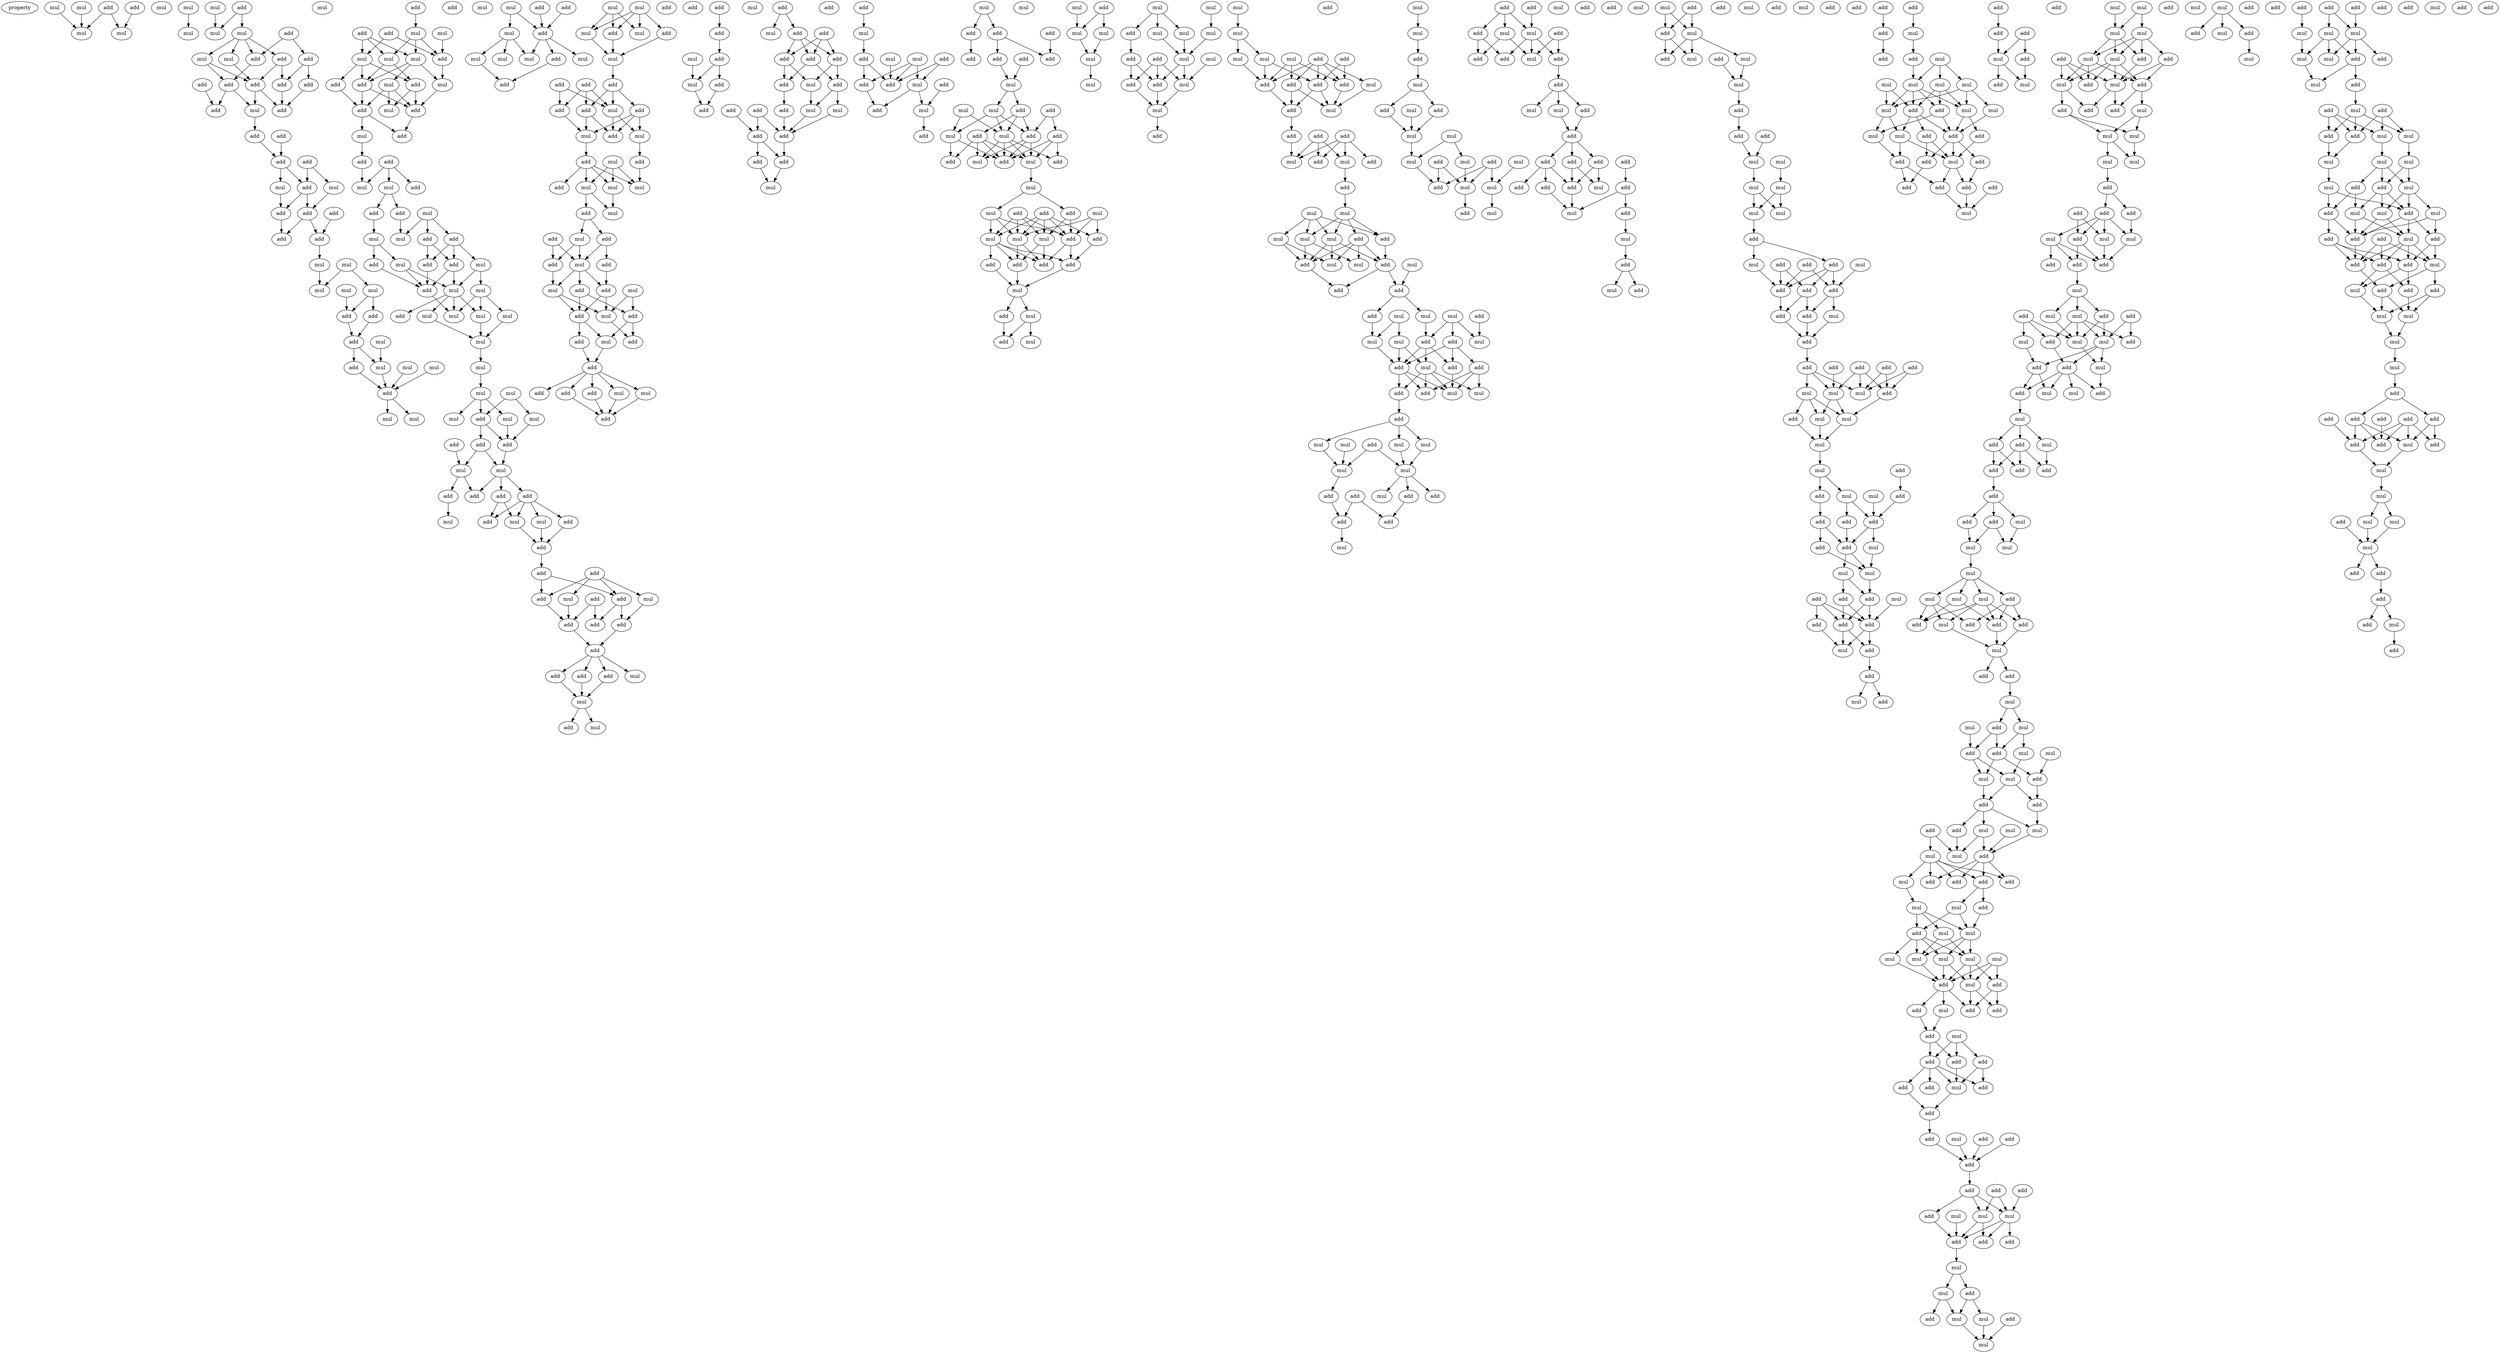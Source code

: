 digraph {
    node [fontcolor=black]
    property [mul=2,lf=1.8]
    0 [ label = mul ];
    1 [ label = add ];
    2 [ label = add ];
    3 [ label = mul ];
    4 [ label = mul ];
    5 [ label = mul ];
    6 [ label = mul ];
    7 [ label = mul ];
    8 [ label = mul ];
    9 [ label = add ];
    10 [ label = mul ];
    11 [ label = add ];
    12 [ label = mul ];
    13 [ label = mul ];
    14 [ label = add ];
    15 [ label = add ];
    16 [ label = add ];
    17 [ label = mul ];
    18 [ label = mul ];
    19 [ label = add ];
    20 [ label = add ];
    21 [ label = add ];
    22 [ label = add ];
    23 [ label = add ];
    24 [ label = add ];
    25 [ label = add ];
    26 [ label = mul ];
    27 [ label = add ];
    28 [ label = add ];
    29 [ label = add ];
    30 [ label = add ];
    31 [ label = add ];
    32 [ label = mul ];
    33 [ label = mul ];
    34 [ label = add ];
    35 [ label = add ];
    36 [ label = add ];
    37 [ label = add ];
    38 [ label = add ];
    39 [ label = mul ];
    40 [ label = mul ];
    41 [ label = mul ];
    42 [ label = mul ];
    43 [ label = mul ];
    44 [ label = add ];
    45 [ label = add ];
    46 [ label = add ];
    47 [ label = mul ];
    48 [ label = add ];
    49 [ label = mul ];
    50 [ label = mul ];
    51 [ label = mul ];
    52 [ label = mul ];
    53 [ label = add ];
    54 [ label = mul ];
    55 [ label = mul ];
    56 [ label = add ];
    57 [ label = add ];
    58 [ label = mul ];
    59 [ label = add ];
    60 [ label = mul ];
    61 [ label = mul ];
    62 [ label = add ];
    63 [ label = mul ];
    64 [ label = mul ];
    65 [ label = add ];
    66 [ label = mul ];
    67 [ label = mul ];
    68 [ label = add ];
    69 [ label = add ];
    70 [ label = add ];
    71 [ label = mul ];
    72 [ label = add ];
    73 [ label = add ];
    74 [ label = mul ];
    75 [ label = add ];
    76 [ label = add ];
    77 [ label = mul ];
    78 [ label = mul ];
    79 [ label = add ];
    80 [ label = mul ];
    81 [ label = add ];
    82 [ label = add ];
    83 [ label = mul ];
    84 [ label = add ];
    85 [ label = mul ];
    86 [ label = add ];
    87 [ label = mul ];
    88 [ label = add ];
    89 [ label = add ];
    90 [ label = mul ];
    91 [ label = add ];
    92 [ label = add ];
    93 [ label = mul ];
    94 [ label = mul ];
    95 [ label = mul ];
    96 [ label = mul ];
    97 [ label = mul ];
    98 [ label = add ];
    99 [ label = mul ];
    100 [ label = mul ];
    101 [ label = mul ];
    102 [ label = mul ];
    103 [ label = mul ];
    104 [ label = mul ];
    105 [ label = add ];
    106 [ label = mul ];
    107 [ label = mul ];
    108 [ label = add ];
    109 [ label = add ];
    110 [ label = add ];
    111 [ label = mul ];
    112 [ label = mul ];
    113 [ label = add ];
    114 [ label = add ];
    115 [ label = add ];
    116 [ label = add ];
    117 [ label = add ];
    118 [ label = add ];
    119 [ label = mul ];
    120 [ label = mul ];
    121 [ label = mul ];
    122 [ label = add ];
    123 [ label = add ];
    124 [ label = add ];
    125 [ label = add ];
    126 [ label = add ];
    127 [ label = add ];
    128 [ label = add ];
    129 [ label = mul ];
    130 [ label = mul ];
    131 [ label = add ];
    132 [ label = add ];
    133 [ label = add ];
    134 [ label = add ];
    135 [ label = add ];
    136 [ label = mul ];
    137 [ label = mul ];
    138 [ label = add ];
    139 [ label = add ];
    140 [ label = mul ];
    141 [ label = add ];
    142 [ label = mul ];
    143 [ label = mul ];
    144 [ label = add ];
    145 [ label = add ];
    146 [ label = mul ];
    147 [ label = add ];
    148 [ label = add ];
    149 [ label = mul ];
    150 [ label = mul ];
    151 [ label = mul ];
    152 [ label = mul ];
    153 [ label = add ];
    154 [ label = mul ];
    155 [ label = mul ];
    156 [ label = add ];
    157 [ label = add ];
    158 [ label = mul ];
    159 [ label = mul ];
    160 [ label = add ];
    161 [ label = mul ];
    162 [ label = add ];
    163 [ label = add ];
    164 [ label = add ];
    165 [ label = add ];
    166 [ label = add ];
    167 [ label = add ];
    168 [ label = add ];
    169 [ label = mul ];
    170 [ label = add ];
    171 [ label = mul ];
    172 [ label = mul ];
    173 [ label = mul ];
    174 [ label = add ];
    175 [ label = add ];
    176 [ label = mul ];
    177 [ label = mul ];
    178 [ label = add ];
    179 [ label = mul ];
    180 [ label = add ];
    181 [ label = mul ];
    182 [ label = add ];
    183 [ label = add ];
    184 [ label = mul ];
    185 [ label = add ];
    186 [ label = mul ];
    187 [ label = add ];
    188 [ label = mul ];
    189 [ label = add ];
    190 [ label = mul ];
    191 [ label = add ];
    192 [ label = add ];
    193 [ label = add ];
    194 [ label = mul ];
    195 [ label = add ];
    196 [ label = mul ];
    197 [ label = add ];
    198 [ label = add ];
    199 [ label = add ];
    200 [ label = add ];
    201 [ label = mul ];
    202 [ label = mul ];
    203 [ label = add ];
    204 [ label = add ];
    205 [ label = add ];
    206 [ label = add ];
    207 [ label = mul ];
    208 [ label = mul ];
    209 [ label = add ];
    210 [ label = mul ];
    211 [ label = add ];
    212 [ label = add ];
    213 [ label = add ];
    214 [ label = mul ];
    215 [ label = add ];
    216 [ label = add ];
    217 [ label = add ];
    218 [ label = add ];
    219 [ label = add ];
    220 [ label = add ];
    221 [ label = add ];
    222 [ label = mul ];
    223 [ label = mul ];
    224 [ label = add ];
    225 [ label = mul ];
    226 [ label = add ];
    227 [ label = add ];
    228 [ label = add ];
    229 [ label = add ];
    230 [ label = add ];
    231 [ label = add ];
    232 [ label = add ];
    233 [ label = mul ];
    234 [ label = add ];
    235 [ label = mul ];
    236 [ label = mul ];
    237 [ label = add ];
    238 [ label = add ];
    239 [ label = mul ];
    240 [ label = add ];
    241 [ label = add ];
    242 [ label = add ];
    243 [ label = mul ];
    244 [ label = add ];
    245 [ label = mul ];
    246 [ label = add ];
    247 [ label = mul ];
    248 [ label = mul ];
    249 [ label = add ];
    250 [ label = add ];
    251 [ label = add ];
    252 [ label = add ];
    253 [ label = add ];
    254 [ label = add ];
    255 [ label = add ];
    256 [ label = mul ];
    257 [ label = add ];
    258 [ label = mul ];
    259 [ label = add ];
    260 [ label = mul ];
    261 [ label = mul ];
    262 [ label = add ];
    263 [ label = mul ];
    264 [ label = add ];
    265 [ label = add ];
    266 [ label = mul ];
    267 [ label = add ];
    268 [ label = mul ];
    269 [ label = add ];
    270 [ label = add ];
    271 [ label = mul ];
    272 [ label = mul ];
    273 [ label = add ];
    274 [ label = add ];
    275 [ label = mul ];
    276 [ label = add ];
    277 [ label = add ];
    278 [ label = mul ];
    279 [ label = add ];
    280 [ label = mul ];
    281 [ label = mul ];
    282 [ label = add ];
    283 [ label = add ];
    284 [ label = add ];
    285 [ label = add ];
    286 [ label = mul ];
    287 [ label = mul ];
    288 [ label = add ];
    289 [ label = add ];
    290 [ label = mul ];
    291 [ label = mul ];
    292 [ label = add ];
    293 [ label = mul ];
    294 [ label = mul ];
    295 [ label = mul ];
    296 [ label = mul ];
    297 [ label = mul ];
    298 [ label = mul ];
    299 [ label = mul ];
    300 [ label = mul ];
    301 [ label = add ];
    302 [ label = mul ];
    303 [ label = mul ];
    304 [ label = add ];
    305 [ label = mul ];
    306 [ label = add ];
    307 [ label = add ];
    308 [ label = mul ];
    309 [ label = add ];
    310 [ label = mul ];
    311 [ label = add ];
    312 [ label = mul ];
    313 [ label = mul ];
    314 [ label = mul ];
    315 [ label = add ];
    316 [ label = mul ];
    317 [ label = add ];
    318 [ label = mul ];
    319 [ label = add ];
    320 [ label = add ];
    321 [ label = mul ];
    322 [ label = add ];
    323 [ label = add ];
    324 [ label = add ];
    325 [ label = mul ];
    326 [ label = add ];
    327 [ label = add ];
    328 [ label = add ];
    329 [ label = add ];
    330 [ label = mul ];
    331 [ label = add ];
    332 [ label = add ];
    333 [ label = mul ];
    334 [ label = add ];
    335 [ label = mul ];
    336 [ label = mul ];
    337 [ label = mul ];
    338 [ label = mul ];
    339 [ label = add ];
    340 [ label = mul ];
    341 [ label = add ];
    342 [ label = mul ];
    343 [ label = add ];
    344 [ label = add ];
    345 [ label = mul ];
    346 [ label = mul ];
    347 [ label = add ];
    348 [ label = add ];
    349 [ label = mul ];
    350 [ label = mul ];
    351 [ label = add ];
    352 [ label = add ];
    353 [ label = mul ];
    354 [ label = add ];
    355 [ label = mul ];
    356 [ label = mul ];
    357 [ label = mul ];
    358 [ label = add ];
    359 [ label = add ];
    360 [ label = add ];
    361 [ label = add ];
    362 [ label = mul ];
    363 [ label = add ];
    364 [ label = add ];
    365 [ label = mul ];
    366 [ label = mul ];
    367 [ label = add ];
    368 [ label = mul ];
    369 [ label = mul ];
    370 [ label = mul ];
    371 [ label = mul ];
    372 [ label = add ];
    373 [ label = mul ];
    374 [ label = mul ];
    375 [ label = add ];
    376 [ label = mul ];
    377 [ label = add ];
    378 [ label = add ];
    379 [ label = add ];
    380 [ label = add ];
    381 [ label = add ];
    382 [ label = mul ];
    383 [ label = mul ];
    384 [ label = mul ];
    385 [ label = add ];
    386 [ label = mul ];
    387 [ label = add ];
    388 [ label = mul ];
    389 [ label = add ];
    390 [ label = mul ];
    391 [ label = mul ];
    392 [ label = add ];
    393 [ label = mul ];
    394 [ label = mul ];
    395 [ label = add ];
    396 [ label = mul ];
    397 [ label = mul ];
    398 [ label = add ];
    399 [ label = mul ];
    400 [ label = mul ];
    401 [ label = add ];
    402 [ label = add ];
    403 [ label = add ];
    404 [ label = add ];
    405 [ label = mul ];
    406 [ label = mul ];
    407 [ label = add ];
    408 [ label = add ];
    409 [ label = add ];
    410 [ label = mul ];
    411 [ label = add ];
    412 [ label = add ];
    413 [ label = mul ];
    414 [ label = mul ];
    415 [ label = add ];
    416 [ label = mul ];
    417 [ label = add ];
    418 [ label = add ];
    419 [ label = add ];
    420 [ label = add ];
    421 [ label = add ];
    422 [ label = add ];
    423 [ label = add ];
    424 [ label = add ];
    425 [ label = mul ];
    426 [ label = add ];
    427 [ label = add ];
    428 [ label = add ];
    429 [ label = mul ];
    430 [ label = add ];
    431 [ label = mul ];
    432 [ label = mul ];
    433 [ label = add ];
    434 [ label = mul ];
    435 [ label = add ];
    436 [ label = mul ];
    437 [ label = add ];
    438 [ label = add ];
    439 [ label = mul ];
    440 [ label = mul ];
    441 [ label = mul ];
    442 [ label = add ];
    443 [ label = add ];
    444 [ label = add ];
    445 [ label = mul ];
    446 [ label = add ];
    447 [ label = mul ];
    448 [ label = add ];
    449 [ label = add ];
    450 [ label = mul ];
    451 [ label = mul ];
    452 [ label = mul ];
    453 [ label = mul ];
    454 [ label = mul ];
    455 [ label = add ];
    456 [ label = mul ];
    457 [ label = add ];
    458 [ label = mul ];
    459 [ label = add ];
    460 [ label = add ];
    461 [ label = mul ];
    462 [ label = add ];
    463 [ label = add ];
    464 [ label = add ];
    465 [ label = add ];
    466 [ label = add ];
    467 [ label = mul ];
    468 [ label = mul ];
    469 [ label = add ];
    470 [ label = add ];
    471 [ label = add ];
    472 [ label = add ];
    473 [ label = add ];
    474 [ label = add ];
    475 [ label = add ];
    476 [ label = mul ];
    477 [ label = add ];
    478 [ label = mul ];
    479 [ label = mul ];
    480 [ label = add ];
    481 [ label = mul ];
    482 [ label = mul ];
    483 [ label = mul ];
    484 [ label = mul ];
    485 [ label = add ];
    486 [ label = mul ];
    487 [ label = add ];
    488 [ label = mul ];
    489 [ label = add ];
    490 [ label = add ];
    491 [ label = add ];
    492 [ label = add ];
    493 [ label = add ];
    494 [ label = add ];
    495 [ label = mul ];
    496 [ label = add ];
    497 [ label = mul ];
    498 [ label = mul ];
    499 [ label = add ];
    500 [ label = add ];
    501 [ label = mul ];
    502 [ label = add ];
    503 [ label = add ];
    504 [ label = add ];
    505 [ label = add ];
    506 [ label = mul ];
    507 [ label = add ];
    508 [ label = add ];
    509 [ label = mul ];
    510 [ label = add ];
    511 [ label = add ];
    512 [ label = add ];
    513 [ label = add ];
    514 [ label = add ];
    515 [ label = add ];
    516 [ label = mul ];
    517 [ label = add ];
    518 [ label = mul ];
    519 [ label = mul ];
    520 [ label = mul ];
    521 [ label = mul ];
    522 [ label = mul ];
    523 [ label = mul ];
    524 [ label = mul ];
    525 [ label = add ];
    526 [ label = add ];
    527 [ label = mul ];
    528 [ label = add ];
    529 [ label = add ];
    530 [ label = mul ];
    531 [ label = mul ];
    532 [ label = add ];
    533 [ label = add ];
    534 [ label = mul ];
    535 [ label = add ];
    536 [ label = add ];
    537 [ label = add ];
    538 [ label = add ];
    539 [ label = add ];
    540 [ label = add ];
    541 [ label = mul ];
    542 [ label = add ];
    543 [ label = add ];
    544 [ label = add ];
    545 [ label = add ];
    546 [ label = add ];
    547 [ label = mul ];
    548 [ label = add ];
    549 [ label = mul ];
    550 [ label = mul ];
    551 [ label = mul ];
    552 [ label = mul ];
    553 [ label = mul ];
    554 [ label = mul ];
    555 [ label = add ];
    556 [ label = add ];
    557 [ label = mul ];
    558 [ label = add ];
    559 [ label = mul ];
    560 [ label = mul ];
    561 [ label = add ];
    562 [ label = add ];
    563 [ label = mul ];
    564 [ label = add ];
    565 [ label = add ];
    566 [ label = add ];
    567 [ label = mul ];
    568 [ label = mul ];
    569 [ label = mul ];
    570 [ label = mul ];
    571 [ label = add ];
    572 [ label = add ];
    573 [ label = add ];
    574 [ label = add ];
    575 [ label = add ];
    576 [ label = mul ];
    577 [ label = mul ];
    578 [ label = mul ];
    579 [ label = add ];
    580 [ label = add ];
    581 [ label = add ];
    582 [ label = mul ];
    583 [ label = add ];
    584 [ label = add ];
    585 [ label = mul ];
    586 [ label = mul ];
    587 [ label = add ];
    588 [ label = add ];
    589 [ label = add ];
    590 [ label = mul ];
    591 [ label = mul ];
    592 [ label = mul ];
    593 [ label = mul ];
    594 [ label = add ];
    595 [ label = add ];
    596 [ label = mul ];
    597 [ label = mul ];
    598 [ label = add ];
    599 [ label = add ];
    600 [ label = mul ];
    601 [ label = add ];
    602 [ label = add ];
    603 [ label = mul ];
    604 [ label = add ];
    605 [ label = add ];
    606 [ label = add ];
    607 [ label = add ];
    608 [ label = add ];
    609 [ label = add ];
    610 [ label = mul ];
    611 [ label = mul ];
    612 [ label = mul ];
    613 [ label = mul ];
    614 [ label = mul ];
    615 [ label = add ];
    616 [ label = mul ];
    617 [ label = mul ];
    618 [ label = add ];
    619 [ label = add ];
    620 [ label = mul ];
    621 [ label = add ];
    622 [ label = add ];
    623 [ label = mul ];
    624 [ label = add ];
    625 [ label = add ];
    626 [ label = mul ];
    627 [ label = add ];
    628 [ label = mul ];
    629 [ label = mul ];
    630 [ label = add ];
    631 [ label = mul ];
    632 [ label = mul ];
    633 [ label = add ];
    634 [ label = mul ];
    635 [ label = add ];
    636 [ label = mul ];
    637 [ label = add ];
    638 [ label = add ];
    639 [ label = mul ];
    640 [ label = add ];
    641 [ label = add ];
    642 [ label = mul ];
    643 [ label = mul ];
    644 [ label = mul ];
    645 [ label = mul ];
    646 [ label = add ];
    647 [ label = add ];
    648 [ label = add ];
    649 [ label = mul ];
    650 [ label = add ];
    651 [ label = add ];
    652 [ label = mul ];
    653 [ label = mul ];
    654 [ label = add ];
    655 [ label = mul ];
    656 [ label = add ];
    657 [ label = mul ];
    658 [ label = mul ];
    659 [ label = mul ];
    660 [ label = mul ];
    661 [ label = mul ];
    662 [ label = mul ];
    663 [ label = add ];
    664 [ label = mul ];
    665 [ label = add ];
    666 [ label = add ];
    667 [ label = add ];
    668 [ label = add ];
    669 [ label = mul ];
    670 [ label = add ];
    671 [ label = mul ];
    672 [ label = add ];
    673 [ label = add ];
    674 [ label = add ];
    675 [ label = add ];
    676 [ label = mul ];
    677 [ label = add ];
    678 [ label = add ];
    679 [ label = add ];
    680 [ label = add ];
    681 [ label = mul ];
    682 [ label = add ];
    683 [ label = add ];
    684 [ label = add ];
    685 [ label = add ];
    686 [ label = add ];
    687 [ label = add ];
    688 [ label = mul ];
    689 [ label = add ];
    690 [ label = mul ];
    691 [ label = mul ];
    692 [ label = add ];
    693 [ label = add ];
    694 [ label = add ];
    695 [ label = add ];
    696 [ label = mul ];
    697 [ label = mul ];
    698 [ label = add ];
    699 [ label = add ];
    700 [ label = add ];
    701 [ label = mul ];
    702 [ label = mul ];
    703 [ label = mul ];
    704 [ label = mul ];
    705 [ label = mul ];
    706 [ label = add ];
    707 [ label = add ];
    708 [ label = add ];
    709 [ label = mul ];
    710 [ label = add ];
    711 [ label = mul ];
    712 [ label = add ];
    713 [ label = add ];
    714 [ label = add ];
    715 [ label = add ];
    716 [ label = mul ];
    717 [ label = mul ];
    718 [ label = mul ];
    719 [ label = add ];
    720 [ label = mul ];
    721 [ label = add ];
    722 [ label = mul ];
    723 [ label = add ];
    724 [ label = mul ];
    725 [ label = add ];
    726 [ label = mul ];
    727 [ label = add ];
    728 [ label = mul ];
    729 [ label = add ];
    730 [ label = add ];
    731 [ label = mul ];
    732 [ label = mul ];
    733 [ label = mul ];
    734 [ label = mul ];
    735 [ label = add ];
    736 [ label = mul ];
    737 [ label = add ];
    738 [ label = mul ];
    739 [ label = add ];
    740 [ label = mul ];
    741 [ label = mul ];
    742 [ label = mul ];
    743 [ label = add ];
    744 [ label = add ];
    745 [ label = add ];
    746 [ label = add ];
    747 [ label = add ];
    748 [ label = mul ];
    749 [ label = mul ];
    750 [ label = add ];
    751 [ label = add ];
    752 [ label = add ];
    753 [ label = add ];
    754 [ label = add ];
    755 [ label = add ];
    756 [ label = mul ];
    757 [ label = mul ];
    758 [ label = add ];
    759 [ label = mul ];
    760 [ label = mul ];
    761 [ label = mul ];
    762 [ label = add ];
    763 [ label = add ];
    764 [ label = add ];
    765 [ label = add ];
    766 [ label = add ];
    767 [ label = add ];
    768 [ label = add ];
    769 [ label = add ];
    770 [ label = mul ];
    771 [ label = add ];
    772 [ label = mul ];
    773 [ label = mul ];
    774 [ label = mul ];
    775 [ label = add ];
    776 [ label = add ];
    777 [ label = mul ];
    778 [ label = mul ];
    779 [ label = mul ];
    780 [ label = add ];
    781 [ label = add ];
    782 [ label = add ];
    783 [ label = add ];
    784 [ label = add ];
    785 [ label = mul ];
    786 [ label = add ];
    0 -> 6 [ name = 0 ];
    1 -> 5 [ name = 1 ];
    1 -> 6 [ name = 2 ];
    2 -> 5 [ name = 3 ];
    4 -> 6 [ name = 4 ];
    7 -> 10 [ name = 5 ];
    8 -> 12 [ name = 6 ];
    9 -> 12 [ name = 7 ];
    9 -> 13 [ name = 8 ];
    11 -> 14 [ name = 9 ];
    11 -> 15 [ name = 10 ];
    13 -> 15 [ name = 11 ];
    13 -> 16 [ name = 12 ];
    13 -> 17 [ name = 13 ];
    13 -> 18 [ name = 14 ];
    14 -> 21 [ name = 15 ];
    14 -> 23 [ name = 16 ];
    15 -> 19 [ name = 17 ];
    16 -> 20 [ name = 18 ];
    16 -> 21 [ name = 19 ];
    17 -> 19 [ name = 20 ];
    17 -> 20 [ name = 21 ];
    18 -> 20 [ name = 22 ];
    19 -> 24 [ name = 23 ];
    19 -> 26 [ name = 24 ];
    20 -> 25 [ name = 25 ];
    20 -> 26 [ name = 26 ];
    21 -> 25 [ name = 27 ];
    22 -> 24 [ name = 28 ];
    23 -> 25 [ name = 29 ];
    26 -> 27 [ name = 30 ];
    27 -> 29 [ name = 31 ];
    28 -> 29 [ name = 32 ];
    29 -> 31 [ name = 33 ];
    29 -> 33 [ name = 34 ];
    30 -> 31 [ name = 35 ];
    30 -> 32 [ name = 36 ];
    31 -> 34 [ name = 37 ];
    31 -> 36 [ name = 38 ];
    32 -> 34 [ name = 39 ];
    33 -> 36 [ name = 40 ];
    34 -> 37 [ name = 41 ];
    34 -> 38 [ name = 42 ];
    35 -> 38 [ name = 43 ];
    36 -> 37 [ name = 44 ];
    38 -> 40 [ name = 45 ];
    39 -> 42 [ name = 46 ];
    39 -> 43 [ name = 47 ];
    40 -> 42 [ name = 48 ];
    41 -> 44 [ name = 49 ];
    43 -> 44 [ name = 50 ];
    43 -> 45 [ name = 51 ];
    44 -> 46 [ name = 52 ];
    45 -> 46 [ name = 53 ];
    46 -> 48 [ name = 54 ];
    46 -> 49 [ name = 55 ];
    47 -> 49 [ name = 56 ];
    48 -> 53 [ name = 57 ];
    49 -> 53 [ name = 58 ];
    50 -> 53 [ name = 59 ];
    51 -> 53 [ name = 60 ];
    53 -> 54 [ name = 61 ];
    53 -> 55 [ name = 62 ];
    56 -> 60 [ name = 63 ];
    57 -> 62 [ name = 64 ];
    57 -> 64 [ name = 65 ];
    58 -> 62 [ name = 66 ];
    59 -> 61 [ name = 67 ];
    59 -> 63 [ name = 68 ];
    59 -> 64 [ name = 69 ];
    60 -> 61 [ name = 70 ];
    60 -> 62 [ name = 71 ];
    60 -> 63 [ name = 72 ];
    61 -> 65 [ name = 73 ];
    61 -> 69 [ name = 74 ];
    62 -> 66 [ name = 75 ];
    63 -> 66 [ name = 76 ];
    63 -> 67 [ name = 77 ];
    63 -> 69 [ name = 78 ];
    64 -> 65 [ name = 79 ];
    64 -> 68 [ name = 80 ];
    64 -> 69 [ name = 81 ];
    65 -> 71 [ name = 82 ];
    65 -> 72 [ name = 83 ];
    66 -> 72 [ name = 84 ];
    67 -> 70 [ name = 85 ];
    67 -> 71 [ name = 86 ];
    67 -> 72 [ name = 87 ];
    68 -> 70 [ name = 88 ];
    69 -> 70 [ name = 89 ];
    69 -> 72 [ name = 90 ];
    70 -> 73 [ name = 91 ];
    70 -> 74 [ name = 92 ];
    72 -> 73 [ name = 93 ];
    74 -> 75 [ name = 94 ];
    75 -> 77 [ name = 95 ];
    76 -> 77 [ name = 96 ];
    76 -> 78 [ name = 97 ];
    76 -> 79 [ name = 98 ];
    78 -> 81 [ name = 99 ];
    78 -> 82 [ name = 100 ];
    80 -> 84 [ name = 101 ];
    80 -> 85 [ name = 102 ];
    80 -> 86 [ name = 103 ];
    81 -> 85 [ name = 104 ];
    82 -> 83 [ name = 105 ];
    83 -> 88 [ name = 106 ];
    83 -> 90 [ name = 107 ];
    84 -> 89 [ name = 108 ];
    84 -> 91 [ name = 109 ];
    86 -> 87 [ name = 110 ];
    86 -> 89 [ name = 111 ];
    86 -> 91 [ name = 112 ];
    87 -> 93 [ name = 113 ];
    87 -> 94 [ name = 114 ];
    88 -> 92 [ name = 115 ];
    89 -> 92 [ name = 116 ];
    89 -> 94 [ name = 117 ];
    90 -> 92 [ name = 118 ];
    90 -> 94 [ name = 119 ];
    91 -> 92 [ name = 120 ];
    92 -> 96 [ name = 121 ];
    93 -> 95 [ name = 122 ];
    93 -> 96 [ name = 123 ];
    93 -> 97 [ name = 124 ];
    94 -> 96 [ name = 125 ];
    94 -> 97 [ name = 126 ];
    94 -> 98 [ name = 127 ];
    94 -> 99 [ name = 128 ];
    95 -> 100 [ name = 129 ];
    97 -> 100 [ name = 130 ];
    99 -> 100 [ name = 131 ];
    100 -> 101 [ name = 132 ];
    101 -> 102 [ name = 133 ];
    102 -> 104 [ name = 134 ];
    102 -> 105 [ name = 135 ];
    102 -> 106 [ name = 136 ];
    103 -> 105 [ name = 137 ];
    103 -> 107 [ name = 138 ];
    105 -> 109 [ name = 139 ];
    105 -> 110 [ name = 140 ];
    106 -> 109 [ name = 141 ];
    107 -> 109 [ name = 142 ];
    108 -> 111 [ name = 143 ];
    109 -> 112 [ name = 144 ];
    110 -> 111 [ name = 145 ];
    110 -> 112 [ name = 146 ];
    111 -> 113 [ name = 147 ];
    111 -> 116 [ name = 148 ];
    112 -> 113 [ name = 149 ];
    112 -> 114 [ name = 150 ];
    112 -> 117 [ name = 151 ];
    114 -> 118 [ name = 152 ];
    114 -> 119 [ name = 153 ];
    114 -> 120 [ name = 154 ];
    114 -> 122 [ name = 155 ];
    116 -> 121 [ name = 156 ];
    117 -> 120 [ name = 157 ];
    117 -> 122 [ name = 158 ];
    118 -> 123 [ name = 159 ];
    119 -> 123 [ name = 160 ];
    120 -> 123 [ name = 161 ];
    123 -> 125 [ name = 162 ];
    124 -> 127 [ name = 163 ];
    124 -> 128 [ name = 164 ];
    124 -> 129 [ name = 165 ];
    124 -> 130 [ name = 166 ];
    125 -> 127 [ name = 167 ];
    125 -> 128 [ name = 168 ];
    126 -> 132 [ name = 169 ];
    126 -> 133 [ name = 170 ];
    127 -> 131 [ name = 171 ];
    127 -> 132 [ name = 172 ];
    128 -> 133 [ name = 173 ];
    129 -> 131 [ name = 174 ];
    130 -> 133 [ name = 175 ];
    131 -> 134 [ name = 176 ];
    133 -> 134 [ name = 177 ];
    134 -> 135 [ name = 178 ];
    134 -> 137 [ name = 179 ];
    134 -> 138 [ name = 180 ];
    134 -> 139 [ name = 181 ];
    135 -> 140 [ name = 182 ];
    138 -> 140 [ name = 183 ];
    139 -> 140 [ name = 184 ];
    140 -> 141 [ name = 185 ];
    140 -> 142 [ name = 186 ];
    143 -> 146 [ name = 187 ];
    143 -> 147 [ name = 188 ];
    144 -> 147 [ name = 189 ];
    145 -> 147 [ name = 190 ];
    146 -> 149 [ name = 191 ];
    146 -> 151 [ name = 192 ];
    146 -> 152 [ name = 193 ];
    147 -> 148 [ name = 194 ];
    147 -> 150 [ name = 195 ];
    147 -> 152 [ name = 196 ];
    148 -> 153 [ name = 197 ];
    149 -> 153 [ name = 198 ];
    154 -> 156 [ name = 199 ];
    154 -> 158 [ name = 200 ];
    154 -> 159 [ name = 201 ];
    154 -> 160 [ name = 202 ];
    155 -> 158 [ name = 203 ];
    155 -> 159 [ name = 204 ];
    155 -> 160 [ name = 205 ];
    156 -> 161 [ name = 206 ];
    159 -> 161 [ name = 207 ];
    160 -> 161 [ name = 208 ];
    161 -> 163 [ name = 209 ];
    162 -> 167 [ name = 210 ];
    162 -> 168 [ name = 211 ];
    162 -> 169 [ name = 212 ];
    163 -> 166 [ name = 213 ];
    163 -> 168 [ name = 214 ];
    163 -> 169 [ name = 215 ];
    164 -> 167 [ name = 216 ];
    164 -> 169 [ name = 217 ];
    166 -> 170 [ name = 218 ];
    166 -> 171 [ name = 219 ];
    166 -> 172 [ name = 220 ];
    167 -> 171 [ name = 221 ];
    168 -> 170 [ name = 222 ];
    168 -> 171 [ name = 223 ];
    169 -> 170 [ name = 224 ];
    169 -> 172 [ name = 225 ];
    171 -> 175 [ name = 226 ];
    172 -> 174 [ name = 227 ];
    173 -> 176 [ name = 228 ];
    173 -> 177 [ name = 229 ];
    173 -> 179 [ name = 230 ];
    174 -> 179 [ name = 231 ];
    175 -> 176 [ name = 232 ];
    175 -> 177 [ name = 233 ];
    175 -> 178 [ name = 234 ];
    175 -> 179 [ name = 235 ];
    176 -> 180 [ name = 236 ];
    176 -> 181 [ name = 237 ];
    177 -> 181 [ name = 238 ];
    180 -> 182 [ name = 239 ];
    180 -> 184 [ name = 240 ];
    182 -> 186 [ name = 241 ];
    182 -> 187 [ name = 242 ];
    183 -> 185 [ name = 243 ];
    183 -> 186 [ name = 244 ];
    184 -> 185 [ name = 245 ];
    184 -> 186 [ name = 246 ];
    185 -> 190 [ name = 247 ];
    186 -> 189 [ name = 248 ];
    186 -> 190 [ name = 249 ];
    186 -> 191 [ name = 250 ];
    187 -> 189 [ name = 251 ];
    188 -> 192 [ name = 252 ];
    188 -> 194 [ name = 253 ];
    189 -> 193 [ name = 254 ];
    189 -> 194 [ name = 255 ];
    190 -> 193 [ name = 256 ];
    190 -> 194 [ name = 257 ];
    191 -> 192 [ name = 258 ];
    191 -> 193 [ name = 259 ];
    192 -> 196 [ name = 260 ];
    192 -> 197 [ name = 261 ];
    193 -> 195 [ name = 262 ];
    193 -> 196 [ name = 263 ];
    194 -> 197 [ name = 264 ];
    195 -> 198 [ name = 265 ];
    196 -> 198 [ name = 266 ];
    198 -> 199 [ name = 267 ];
    198 -> 200 [ name = 268 ];
    198 -> 201 [ name = 269 ];
    198 -> 202 [ name = 270 ];
    198 -> 203 [ name = 271 ];
    200 -> 204 [ name = 272 ];
    201 -> 204 [ name = 273 ];
    202 -> 204 [ name = 274 ];
    203 -> 204 [ name = 275 ];
    205 -> 206 [ name = 276 ];
    206 -> 209 [ name = 277 ];
    208 -> 210 [ name = 278 ];
    209 -> 210 [ name = 279 ];
    209 -> 211 [ name = 280 ];
    210 -> 213 [ name = 281 ];
    211 -> 213 [ name = 282 ];
    212 -> 214 [ name = 283 ];
    212 -> 215 [ name = 284 ];
    215 -> 217 [ name = 285 ];
    215 -> 218 [ name = 286 ];
    215 -> 219 [ name = 287 ];
    216 -> 217 [ name = 288 ];
    216 -> 218 [ name = 289 ];
    216 -> 219 [ name = 290 ];
    217 -> 221 [ name = 291 ];
    217 -> 222 [ name = 292 ];
    218 -> 220 [ name = 293 ];
    218 -> 221 [ name = 294 ];
    219 -> 220 [ name = 295 ];
    219 -> 222 [ name = 296 ];
    220 -> 223 [ name = 297 ];
    220 -> 225 [ name = 298 ];
    221 -> 226 [ name = 299 ];
    222 -> 223 [ name = 300 ];
    223 -> 228 [ name = 301 ];
    224 -> 229 [ name = 302 ];
    225 -> 228 [ name = 303 ];
    226 -> 228 [ name = 304 ];
    227 -> 228 [ name = 305 ];
    227 -> 229 [ name = 306 ];
    228 -> 231 [ name = 307 ];
    229 -> 230 [ name = 308 ];
    229 -> 231 [ name = 309 ];
    230 -> 233 [ name = 310 ];
    231 -> 233 [ name = 311 ];
    234 -> 235 [ name = 312 ];
    235 -> 237 [ name = 313 ];
    236 -> 241 [ name = 314 ];
    237 -> 240 [ name = 315 ];
    237 -> 241 [ name = 316 ];
    238 -> 241 [ name = 317 ];
    238 -> 243 [ name = 318 ];
    239 -> 240 [ name = 319 ];
    239 -> 241 [ name = 320 ];
    239 -> 243 [ name = 321 ];
    240 -> 244 [ name = 322 ];
    242 -> 245 [ name = 323 ];
    243 -> 244 [ name = 324 ];
    243 -> 245 [ name = 325 ];
    245 -> 246 [ name = 326 ];
    247 -> 249 [ name = 327 ];
    247 -> 251 [ name = 328 ];
    249 -> 253 [ name = 329 ];
    250 -> 255 [ name = 330 ];
    251 -> 252 [ name = 331 ];
    251 -> 255 [ name = 332 ];
    252 -> 256 [ name = 333 ];
    254 -> 256 [ name = 334 ];
    256 -> 257 [ name = 335 ];
    256 -> 260 [ name = 336 ];
    257 -> 261 [ name = 337 ];
    257 -> 264 [ name = 338 ];
    257 -> 265 [ name = 339 ];
    258 -> 261 [ name = 340 ];
    258 -> 263 [ name = 341 ];
    259 -> 262 [ name = 342 ];
    259 -> 265 [ name = 343 ];
    260 -> 261 [ name = 344 ];
    260 -> 263 [ name = 345 ];
    260 -> 265 [ name = 346 ];
    261 -> 266 [ name = 347 ];
    261 -> 268 [ name = 348 ];
    261 -> 269 [ name = 349 ];
    261 -> 270 [ name = 350 ];
    262 -> 268 [ name = 351 ];
    262 -> 269 [ name = 352 ];
    262 -> 270 [ name = 353 ];
    263 -> 267 [ name = 354 ];
    263 -> 270 [ name = 355 ];
    264 -> 266 [ name = 356 ];
    264 -> 267 [ name = 357 ];
    264 -> 268 [ name = 358 ];
    264 -> 270 [ name = 359 ];
    265 -> 266 [ name = 360 ];
    265 -> 268 [ name = 361 ];
    265 -> 270 [ name = 362 ];
    268 -> 271 [ name = 363 ];
    271 -> 275 [ name = 364 ];
    271 -> 276 [ name = 365 ];
    272 -> 277 [ name = 366 ];
    272 -> 279 [ name = 367 ];
    272 -> 280 [ name = 368 ];
    273 -> 277 [ name = 369 ];
    273 -> 278 [ name = 370 ];
    273 -> 279 [ name = 371 ];
    273 -> 280 [ name = 372 ];
    273 -> 281 [ name = 373 ];
    274 -> 277 [ name = 374 ];
    274 -> 278 [ name = 375 ];
    274 -> 280 [ name = 376 ];
    274 -> 281 [ name = 377 ];
    275 -> 277 [ name = 378 ];
    275 -> 280 [ name = 379 ];
    275 -> 281 [ name = 380 ];
    276 -> 277 [ name = 381 ];
    276 -> 278 [ name = 382 ];
    277 -> 283 [ name = 383 ];
    277 -> 285 [ name = 384 ];
    278 -> 284 [ name = 385 ];
    278 -> 285 [ name = 386 ];
    279 -> 283 [ name = 387 ];
    280 -> 284 [ name = 388 ];
    280 -> 285 [ name = 389 ];
    281 -> 282 [ name = 390 ];
    281 -> 283 [ name = 391 ];
    281 -> 284 [ name = 392 ];
    281 -> 285 [ name = 393 ];
    282 -> 286 [ name = 394 ];
    283 -> 286 [ name = 395 ];
    284 -> 286 [ name = 396 ];
    286 -> 287 [ name = 397 ];
    286 -> 288 [ name = 398 ];
    287 -> 289 [ name = 399 ];
    287 -> 290 [ name = 400 ];
    288 -> 289 [ name = 401 ];
    291 -> 294 [ name = 402 ];
    292 -> 293 [ name = 403 ];
    292 -> 294 [ name = 404 ];
    293 -> 295 [ name = 405 ];
    294 -> 295 [ name = 406 ];
    295 -> 296 [ name = 407 ];
    297 -> 300 [ name = 408 ];
    297 -> 301 [ name = 409 ];
    297 -> 302 [ name = 410 ];
    298 -> 299 [ name = 411 ];
    299 -> 305 [ name = 412 ];
    300 -> 305 [ name = 413 ];
    301 -> 306 [ name = 414 ];
    302 -> 305 [ name = 415 ];
    303 -> 308 [ name = 416 ];
    304 -> 307 [ name = 417 ];
    304 -> 308 [ name = 418 ];
    304 -> 309 [ name = 419 ];
    305 -> 307 [ name = 420 ];
    305 -> 308 [ name = 421 ];
    306 -> 307 [ name = 422 ];
    306 -> 309 [ name = 423 ];
    307 -> 310 [ name = 424 ];
    308 -> 310 [ name = 425 ];
    309 -> 310 [ name = 426 ];
    310 -> 311 [ name = 427 ];
    312 -> 313 [ name = 428 ];
    313 -> 314 [ name = 429 ];
    313 -> 316 [ name = 430 ];
    314 -> 319 [ name = 431 ];
    314 -> 320 [ name = 432 ];
    315 -> 319 [ name = 433 ];
    315 -> 320 [ name = 434 ];
    315 -> 321 [ name = 435 ];
    315 -> 322 [ name = 436 ];
    315 -> 323 [ name = 437 ];
    316 -> 319 [ name = 438 ];
    317 -> 320 [ name = 439 ];
    317 -> 322 [ name = 440 ];
    318 -> 319 [ name = 441 ];
    318 -> 322 [ name = 442 ];
    318 -> 323 [ name = 443 ];
    319 -> 324 [ name = 444 ];
    320 -> 324 [ name = 445 ];
    320 -> 325 [ name = 446 ];
    321 -> 325 [ name = 447 ];
    322 -> 325 [ name = 448 ];
    323 -> 324 [ name = 449 ];
    323 -> 325 [ name = 450 ];
    324 -> 327 [ name = 451 ];
    326 -> 329 [ name = 452 ];
    326 -> 330 [ name = 453 ];
    326 -> 332 [ name = 454 ];
    326 -> 333 [ name = 455 ];
    327 -> 330 [ name = 456 ];
    328 -> 329 [ name = 457 ];
    328 -> 330 [ name = 458 ];
    328 -> 333 [ name = 459 ];
    333 -> 334 [ name = 460 ];
    334 -> 336 [ name = 461 ];
    335 -> 337 [ name = 462 ];
    335 -> 338 [ name = 463 ];
    335 -> 340 [ name = 464 ];
    335 -> 341 [ name = 465 ];
    336 -> 337 [ name = 466 ];
    336 -> 339 [ name = 467 ];
    336 -> 340 [ name = 468 ];
    336 -> 341 [ name = 469 ];
    337 -> 342 [ name = 470 ];
    337 -> 344 [ name = 471 ];
    338 -> 344 [ name = 472 ];
    338 -> 345 [ name = 473 ];
    339 -> 342 [ name = 474 ];
    339 -> 343 [ name = 475 ];
    339 -> 344 [ name = 476 ];
    339 -> 345 [ name = 477 ];
    340 -> 343 [ name = 478 ];
    340 -> 344 [ name = 479 ];
    340 -> 345 [ name = 480 ];
    341 -> 343 [ name = 481 ];
    343 -> 347 [ name = 482 ];
    343 -> 348 [ name = 483 ];
    344 -> 347 [ name = 484 ];
    346 -> 348 [ name = 485 ];
    348 -> 349 [ name = 486 ];
    348 -> 352 [ name = 487 ];
    349 -> 354 [ name = 488 ];
    350 -> 355 [ name = 489 ];
    350 -> 356 [ name = 490 ];
    351 -> 357 [ name = 491 ];
    352 -> 355 [ name = 492 ];
    353 -> 354 [ name = 493 ];
    353 -> 357 [ name = 494 ];
    353 -> 358 [ name = 495 ];
    354 -> 359 [ name = 496 ];
    354 -> 361 [ name = 497 ];
    354 -> 362 [ name = 498 ];
    355 -> 361 [ name = 499 ];
    356 -> 361 [ name = 500 ];
    356 -> 362 [ name = 501 ];
    358 -> 359 [ name = 502 ];
    358 -> 360 [ name = 503 ];
    358 -> 361 [ name = 504 ];
    359 -> 366 [ name = 505 ];
    360 -> 363 [ name = 506 ];
    360 -> 365 [ name = 507 ];
    360 -> 366 [ name = 508 ];
    361 -> 363 [ name = 509 ];
    361 -> 364 [ name = 510 ];
    361 -> 366 [ name = 511 ];
    362 -> 363 [ name = 512 ];
    362 -> 364 [ name = 513 ];
    362 -> 365 [ name = 514 ];
    362 -> 366 [ name = 515 ];
    364 -> 367 [ name = 516 ];
    367 -> 368 [ name = 517 ];
    367 -> 370 [ name = 518 ];
    367 -> 371 [ name = 519 ];
    368 -> 374 [ name = 520 ];
    369 -> 374 [ name = 521 ];
    370 -> 373 [ name = 522 ];
    371 -> 373 [ name = 523 ];
    372 -> 373 [ name = 524 ];
    372 -> 374 [ name = 525 ];
    373 -> 375 [ name = 526 ];
    373 -> 376 [ name = 527 ];
    373 -> 379 [ name = 528 ];
    374 -> 377 [ name = 529 ];
    375 -> 380 [ name = 530 ];
    377 -> 381 [ name = 531 ];
    378 -> 380 [ name = 532 ];
    378 -> 381 [ name = 533 ];
    381 -> 383 [ name = 534 ];
    382 -> 384 [ name = 535 ];
    384 -> 385 [ name = 536 ];
    385 -> 386 [ name = 537 ];
    386 -> 387 [ name = 538 ];
    386 -> 389 [ name = 539 ];
    387 -> 391 [ name = 540 ];
    388 -> 391 [ name = 541 ];
    389 -> 391 [ name = 542 ];
    390 -> 393 [ name = 543 ];
    390 -> 396 [ name = 544 ];
    391 -> 396 [ name = 545 ];
    392 -> 397 [ name = 546 ];
    392 -> 398 [ name = 547 ];
    392 -> 399 [ name = 548 ];
    393 -> 397 [ name = 549 ];
    394 -> 399 [ name = 550 ];
    395 -> 397 [ name = 551 ];
    395 -> 398 [ name = 552 ];
    396 -> 398 [ name = 553 ];
    397 -> 401 [ name = 554 ];
    399 -> 400 [ name = 555 ];
    402 -> 405 [ name = 556 ];
    402 -> 406 [ name = 557 ];
    402 -> 407 [ name = 558 ];
    403 -> 406 [ name = 559 ];
    404 -> 410 [ name = 560 ];
    404 -> 411 [ name = 561 ];
    405 -> 408 [ name = 562 ];
    405 -> 410 [ name = 563 ];
    406 -> 409 [ name = 564 ];
    406 -> 410 [ name = 565 ];
    406 -> 411 [ name = 566 ];
    407 -> 408 [ name = 567 ];
    407 -> 409 [ name = 568 ];
    411 -> 412 [ name = 569 ];
    412 -> 414 [ name = 570 ];
    412 -> 415 [ name = 571 ];
    412 -> 416 [ name = 572 ];
    415 -> 418 [ name = 573 ];
    416 -> 418 [ name = 574 ];
    418 -> 419 [ name = 575 ];
    418 -> 420 [ name = 576 ];
    418 -> 423 [ name = 577 ];
    419 -> 425 [ name = 578 ];
    419 -> 426 [ name = 579 ];
    420 -> 424 [ name = 580 ];
    420 -> 426 [ name = 581 ];
    420 -> 427 [ name = 582 ];
    421 -> 428 [ name = 583 ];
    423 -> 425 [ name = 584 ];
    423 -> 426 [ name = 585 ];
    426 -> 429 [ name = 586 ];
    427 -> 429 [ name = 587 ];
    428 -> 429 [ name = 588 ];
    428 -> 430 [ name = 589 ];
    430 -> 432 [ name = 590 ];
    432 -> 433 [ name = 591 ];
    433 -> 434 [ name = 592 ];
    433 -> 435 [ name = 593 ];
    436 -> 438 [ name = 594 ];
    436 -> 439 [ name = 595 ];
    437 -> 438 [ name = 596 ];
    437 -> 439 [ name = 597 ];
    438 -> 440 [ name = 598 ];
    438 -> 442 [ name = 599 ];
    439 -> 440 [ name = 600 ];
    439 -> 441 [ name = 601 ];
    439 -> 442 [ name = 602 ];
    441 -> 445 [ name = 603 ];
    444 -> 445 [ name = 604 ];
    445 -> 446 [ name = 605 ];
    446 -> 448 [ name = 606 ];
    448 -> 451 [ name = 607 ];
    449 -> 451 [ name = 608 ];
    450 -> 453 [ name = 609 ];
    451 -> 452 [ name = 610 ];
    452 -> 454 [ name = 611 ];
    452 -> 456 [ name = 612 ];
    453 -> 454 [ name = 613 ];
    453 -> 456 [ name = 614 ];
    454 -> 457 [ name = 615 ];
    457 -> 459 [ name = 616 ];
    457 -> 461 [ name = 617 ];
    458 -> 465 [ name = 618 ];
    459 -> 463 [ name = 619 ];
    459 -> 464 [ name = 620 ];
    459 -> 465 [ name = 621 ];
    460 -> 463 [ name = 622 ];
    460 -> 464 [ name = 623 ];
    461 -> 464 [ name = 624 ];
    462 -> 464 [ name = 625 ];
    462 -> 465 [ name = 626 ];
    463 -> 466 [ name = 627 ];
    463 -> 469 [ name = 628 ];
    464 -> 469 [ name = 629 ];
    465 -> 466 [ name = 630 ];
    465 -> 468 [ name = 631 ];
    466 -> 470 [ name = 632 ];
    468 -> 470 [ name = 633 ];
    469 -> 470 [ name = 634 ];
    470 -> 475 [ name = 635 ];
    471 -> 477 [ name = 636 ];
    471 -> 478 [ name = 637 ];
    471 -> 479 [ name = 638 ];
    472 -> 477 [ name = 639 ];
    472 -> 478 [ name = 640 ];
    473 -> 479 [ name = 641 ];
    474 -> 477 [ name = 642 ];
    474 -> 478 [ name = 643 ];
    475 -> 476 [ name = 644 ];
    475 -> 478 [ name = 645 ];
    475 -> 479 [ name = 646 ];
    476 -> 480 [ name = 647 ];
    476 -> 481 [ name = 648 ];
    476 -> 482 [ name = 649 ];
    477 -> 482 [ name = 650 ];
    479 -> 481 [ name = 651 ];
    479 -> 482 [ name = 652 ];
    480 -> 483 [ name = 653 ];
    481 -> 483 [ name = 654 ];
    482 -> 483 [ name = 655 ];
    483 -> 484 [ name = 656 ];
    484 -> 487 [ name = 657 ];
    484 -> 488 [ name = 658 ];
    485 -> 489 [ name = 659 ];
    486 -> 492 [ name = 660 ];
    487 -> 493 [ name = 661 ];
    488 -> 491 [ name = 662 ];
    488 -> 492 [ name = 663 ];
    489 -> 492 [ name = 664 ];
    491 -> 494 [ name = 665 ];
    492 -> 494 [ name = 666 ];
    492 -> 495 [ name = 667 ];
    493 -> 494 [ name = 668 ];
    493 -> 496 [ name = 669 ];
    494 -> 497 [ name = 670 ];
    494 -> 498 [ name = 671 ];
    495 -> 498 [ name = 672 ];
    496 -> 498 [ name = 673 ];
    497 -> 499 [ name = 674 ];
    497 -> 502 [ name = 675 ];
    498 -> 499 [ name = 676 ];
    499 -> 504 [ name = 677 ];
    499 -> 505 [ name = 678 ];
    500 -> 503 [ name = 679 ];
    500 -> 504 [ name = 680 ];
    500 -> 505 [ name = 681 ];
    501 -> 505 [ name = 682 ];
    502 -> 504 [ name = 683 ];
    502 -> 505 [ name = 684 ];
    503 -> 506 [ name = 685 ];
    504 -> 506 [ name = 686 ];
    504 -> 507 [ name = 687 ];
    505 -> 506 [ name = 688 ];
    505 -> 507 [ name = 689 ];
    507 -> 508 [ name = 690 ];
    508 -> 509 [ name = 691 ];
    508 -> 511 [ name = 692 ];
    512 -> 513 [ name = 693 ];
    513 -> 515 [ name = 694 ];
    514 -> 516 [ name = 695 ];
    516 -> 517 [ name = 696 ];
    517 -> 521 [ name = 697 ];
    518 -> 519 [ name = 698 ];
    518 -> 520 [ name = 699 ];
    518 -> 521 [ name = 700 ];
    519 -> 524 [ name = 701 ];
    519 -> 525 [ name = 702 ];
    519 -> 526 [ name = 703 ];
    520 -> 523 [ name = 704 ];
    520 -> 524 [ name = 705 ];
    520 -> 527 [ name = 706 ];
    521 -> 523 [ name = 707 ];
    521 -> 524 [ name = 708 ];
    521 -> 525 [ name = 709 ];
    521 -> 526 [ name = 710 ];
    522 -> 523 [ name = 711 ];
    522 -> 525 [ name = 712 ];
    523 -> 530 [ name = 713 ];
    523 -> 531 [ name = 714 ];
    524 -> 528 [ name = 715 ];
    524 -> 532 [ name = 716 ];
    525 -> 529 [ name = 717 ];
    525 -> 531 [ name = 718 ];
    525 -> 532 [ name = 719 ];
    526 -> 530 [ name = 720 ];
    526 -> 532 [ name = 721 ];
    527 -> 532 [ name = 722 ];
    528 -> 534 [ name = 723 ];
    529 -> 534 [ name = 724 ];
    529 -> 536 [ name = 725 ];
    530 -> 533 [ name = 726 ];
    531 -> 533 [ name = 727 ];
    531 -> 534 [ name = 728 ];
    532 -> 534 [ name = 729 ];
    532 -> 535 [ name = 730 ];
    532 -> 536 [ name = 731 ];
    533 -> 537 [ name = 732 ];
    533 -> 539 [ name = 733 ];
    534 -> 538 [ name = 734 ];
    534 -> 539 [ name = 735 ];
    535 -> 538 [ name = 736 ];
    536 -> 537 [ name = 737 ];
    538 -> 541 [ name = 738 ];
    539 -> 541 [ name = 739 ];
    540 -> 541 [ name = 740 ];
    542 -> 544 [ name = 741 ];
    544 -> 547 [ name = 742 ];
    545 -> 546 [ name = 743 ];
    545 -> 547 [ name = 744 ];
    546 -> 550 [ name = 745 ];
    547 -> 548 [ name = 746 ];
    547 -> 550 [ name = 747 ];
    549 -> 552 [ name = 748 ];
    549 -> 553 [ name = 749 ];
    551 -> 552 [ name = 750 ];
    552 -> 554 [ name = 751 ];
    552 -> 557 [ name = 752 ];
    552 -> 558 [ name = 753 ];
    553 -> 554 [ name = 754 ];
    553 -> 555 [ name = 755 ];
    553 -> 557 [ name = 756 ];
    553 -> 558 [ name = 757 ];
    554 -> 560 [ name = 758 ];
    554 -> 561 [ name = 759 ];
    554 -> 562 [ name = 760 ];
    555 -> 559 [ name = 761 ];
    555 -> 561 [ name = 762 ];
    556 -> 559 [ name = 763 ];
    556 -> 560 [ name = 764 ];
    556 -> 562 [ name = 765 ];
    557 -> 559 [ name = 766 ];
    557 -> 560 [ name = 767 ];
    557 -> 561 [ name = 768 ];
    557 -> 562 [ name = 769 ];
    558 -> 559 [ name = 770 ];
    559 -> 564 [ name = 771 ];
    559 -> 566 [ name = 772 ];
    560 -> 564 [ name = 773 ];
    560 -> 565 [ name = 774 ];
    561 -> 563 [ name = 775 ];
    561 -> 566 [ name = 776 ];
    563 -> 567 [ name = 777 ];
    563 -> 568 [ name = 778 ];
    565 -> 567 [ name = 779 ];
    565 -> 568 [ name = 780 ];
    567 -> 569 [ name = 781 ];
    567 -> 570 [ name = 782 ];
    568 -> 570 [ name = 783 ];
    569 -> 571 [ name = 784 ];
    571 -> 572 [ name = 785 ];
    571 -> 573 [ name = 786 ];
    572 -> 575 [ name = 787 ];
    572 -> 576 [ name = 788 ];
    572 -> 577 [ name = 789 ];
    572 -> 578 [ name = 790 ];
    573 -> 576 [ name = 791 ];
    574 -> 575 [ name = 792 ];
    574 -> 578 [ name = 793 ];
    575 -> 579 [ name = 794 ];
    575 -> 581 [ name = 795 ];
    576 -> 581 [ name = 796 ];
    577 -> 579 [ name = 797 ];
    577 -> 580 [ name = 798 ];
    577 -> 581 [ name = 799 ];
    578 -> 581 [ name = 800 ];
    579 -> 582 [ name = 801 ];
    582 -> 585 [ name = 802 ];
    582 -> 586 [ name = 803 ];
    582 -> 587 [ name = 804 ];
    583 -> 588 [ name = 805 ];
    583 -> 590 [ name = 806 ];
    583 -> 592 [ name = 807 ];
    584 -> 589 [ name = 808 ];
    584 -> 591 [ name = 809 ];
    585 -> 588 [ name = 810 ];
    585 -> 589 [ name = 811 ];
    585 -> 591 [ name = 812 ];
    585 -> 592 [ name = 813 ];
    586 -> 592 [ name = 814 ];
    587 -> 591 [ name = 815 ];
    587 -> 592 [ name = 816 ];
    588 -> 594 [ name = 817 ];
    590 -> 595 [ name = 818 ];
    591 -> 593 [ name = 819 ];
    591 -> 594 [ name = 820 ];
    591 -> 595 [ name = 821 ];
    592 -> 593 [ name = 822 ];
    593 -> 599 [ name = 823 ];
    594 -> 596 [ name = 824 ];
    594 -> 597 [ name = 825 ];
    594 -> 598 [ name = 826 ];
    594 -> 599 [ name = 827 ];
    595 -> 596 [ name = 828 ];
    595 -> 598 [ name = 829 ];
    598 -> 600 [ name = 830 ];
    600 -> 601 [ name = 831 ];
    600 -> 602 [ name = 832 ];
    600 -> 603 [ name = 833 ];
    601 -> 604 [ name = 834 ];
    601 -> 605 [ name = 835 ];
    601 -> 606 [ name = 836 ];
    602 -> 604 [ name = 837 ];
    602 -> 606 [ name = 838 ];
    603 -> 605 [ name = 839 ];
    604 -> 607 [ name = 840 ];
    607 -> 608 [ name = 841 ];
    607 -> 609 [ name = 842 ];
    607 -> 610 [ name = 843 ];
    608 -> 611 [ name = 844 ];
    608 -> 612 [ name = 845 ];
    609 -> 611 [ name = 846 ];
    610 -> 612 [ name = 847 ];
    611 -> 613 [ name = 848 ];
    613 -> 614 [ name = 849 ];
    613 -> 615 [ name = 850 ];
    613 -> 616 [ name = 851 ];
    613 -> 617 [ name = 852 ];
    614 -> 618 [ name = 853 ];
    614 -> 621 [ name = 854 ];
    615 -> 619 [ name = 855 ];
    615 -> 621 [ name = 856 ];
    615 -> 622 [ name = 857 ];
    616 -> 618 [ name = 858 ];
    616 -> 619 [ name = 859 ];
    616 -> 620 [ name = 860 ];
    617 -> 618 [ name = 861 ];
    617 -> 620 [ name = 862 ];
    617 -> 621 [ name = 863 ];
    617 -> 622 [ name = 864 ];
    620 -> 623 [ name = 865 ];
    621 -> 623 [ name = 866 ];
    622 -> 623 [ name = 867 ];
    623 -> 624 [ name = 868 ];
    623 -> 625 [ name = 869 ];
    625 -> 626 [ name = 870 ];
    626 -> 627 [ name = 871 ];
    626 -> 629 [ name = 872 ];
    627 -> 630 [ name = 873 ];
    627 -> 633 [ name = 874 ];
    628 -> 630 [ name = 875 ];
    629 -> 631 [ name = 876 ];
    629 -> 633 [ name = 877 ];
    630 -> 634 [ name = 878 ];
    630 -> 636 [ name = 879 ];
    631 -> 634 [ name = 880 ];
    632 -> 635 [ name = 881 ];
    633 -> 635 [ name = 882 ];
    633 -> 636 [ name = 883 ];
    634 -> 637 [ name = 884 ];
    634 -> 638 [ name = 885 ];
    635 -> 638 [ name = 886 ];
    636 -> 637 [ name = 887 ];
    637 -> 639 [ name = 888 ];
    637 -> 641 [ name = 889 ];
    637 -> 642 [ name = 890 ];
    638 -> 642 [ name = 891 ];
    639 -> 644 [ name = 892 ];
    639 -> 646 [ name = 893 ];
    640 -> 644 [ name = 894 ];
    640 -> 645 [ name = 895 ];
    641 -> 644 [ name = 896 ];
    642 -> 646 [ name = 897 ];
    643 -> 646 [ name = 898 ];
    645 -> 647 [ name = 899 ];
    645 -> 648 [ name = 900 ];
    645 -> 649 [ name = 901 ];
    645 -> 650 [ name = 902 ];
    645 -> 651 [ name = 903 ];
    646 -> 647 [ name = 904 ];
    646 -> 648 [ name = 905 ];
    646 -> 650 [ name = 906 ];
    646 -> 651 [ name = 907 ];
    648 -> 652 [ name = 908 ];
    648 -> 654 [ name = 909 ];
    649 -> 653 [ name = 910 ];
    652 -> 656 [ name = 911 ];
    652 -> 657 [ name = 912 ];
    653 -> 655 [ name = 913 ];
    653 -> 656 [ name = 914 ];
    653 -> 657 [ name = 915 ];
    654 -> 657 [ name = 916 ];
    655 -> 659 [ name = 917 ];
    655 -> 661 [ name = 918 ];
    656 -> 658 [ name = 919 ];
    656 -> 659 [ name = 920 ];
    656 -> 660 [ name = 921 ];
    656 -> 661 [ name = 922 ];
    657 -> 659 [ name = 923 ];
    657 -> 660 [ name = 924 ];
    657 -> 661 [ name = 925 ];
    658 -> 665 [ name = 926 ];
    659 -> 665 [ name = 927 ];
    660 -> 664 [ name = 928 ];
    660 -> 665 [ name = 929 ];
    661 -> 663 [ name = 930 ];
    661 -> 664 [ name = 931 ];
    661 -> 665 [ name = 932 ];
    662 -> 663 [ name = 933 ];
    662 -> 664 [ name = 934 ];
    662 -> 665 [ name = 935 ];
    663 -> 666 [ name = 936 ];
    663 -> 668 [ name = 937 ];
    664 -> 666 [ name = 938 ];
    664 -> 668 [ name = 939 ];
    665 -> 667 [ name = 940 ];
    665 -> 668 [ name = 941 ];
    665 -> 669 [ name = 942 ];
    667 -> 670 [ name = 943 ];
    669 -> 670 [ name = 944 ];
    670 -> 673 [ name = 945 ];
    670 -> 674 [ name = 946 ];
    671 -> 672 [ name = 947 ];
    671 -> 673 [ name = 948 ];
    671 -> 674 [ name = 949 ];
    672 -> 675 [ name = 950 ];
    672 -> 676 [ name = 951 ];
    673 -> 675 [ name = 952 ];
    673 -> 676 [ name = 953 ];
    673 -> 677 [ name = 954 ];
    673 -> 678 [ name = 955 ];
    674 -> 676 [ name = 956 ];
    676 -> 679 [ name = 957 ];
    677 -> 679 [ name = 958 ];
    679 -> 680 [ name = 959 ];
    680 -> 684 [ name = 960 ];
    681 -> 684 [ name = 961 ];
    682 -> 684 [ name = 962 ];
    683 -> 684 [ name = 963 ];
    684 -> 687 [ name = 964 ];
    685 -> 690 [ name = 965 ];
    686 -> 688 [ name = 966 ];
    686 -> 690 [ name = 967 ];
    687 -> 688 [ name = 968 ];
    687 -> 690 [ name = 969 ];
    687 -> 692 [ name = 970 ];
    688 -> 693 [ name = 971 ];
    688 -> 695 [ name = 972 ];
    690 -> 693 [ name = 973 ];
    690 -> 694 [ name = 974 ];
    690 -> 695 [ name = 975 ];
    691 -> 693 [ name = 976 ];
    692 -> 693 [ name = 977 ];
    693 -> 696 [ name = 978 ];
    696 -> 697 [ name = 979 ];
    696 -> 698 [ name = 980 ];
    697 -> 700 [ name = 981 ];
    697 -> 701 [ name = 982 ];
    698 -> 701 [ name = 983 ];
    698 -> 702 [ name = 984 ];
    699 -> 703 [ name = 985 ];
    701 -> 703 [ name = 986 ];
    702 -> 703 [ name = 987 ];
    705 -> 707 [ name = 988 ];
    705 -> 709 [ name = 989 ];
    705 -> 710 [ name = 990 ];
    710 -> 711 [ name = 991 ];
    712 -> 716 [ name = 992 ];
    712 -> 718 [ name = 993 ];
    714 -> 718 [ name = 994 ];
    715 -> 717 [ name = 995 ];
    716 -> 720 [ name = 996 ];
    716 -> 721 [ name = 997 ];
    716 -> 722 [ name = 998 ];
    717 -> 720 [ name = 999 ];
    718 -> 719 [ name = 1000 ];
    718 -> 721 [ name = 1001 ];
    718 -> 722 [ name = 1002 ];
    720 -> 724 [ name = 1003 ];
    721 -> 723 [ name = 1004 ];
    721 -> 724 [ name = 1005 ];
    723 -> 726 [ name = 1006 ];
    725 -> 728 [ name = 1007 ];
    725 -> 729 [ name = 1008 ];
    725 -> 730 [ name = 1009 ];
    726 -> 729 [ name = 1010 ];
    726 -> 730 [ name = 1011 ];
    726 -> 731 [ name = 1012 ];
    727 -> 728 [ name = 1013 ];
    727 -> 730 [ name = 1014 ];
    727 -> 731 [ name = 1015 ];
    728 -> 734 [ name = 1016 ];
    729 -> 732 [ name = 1017 ];
    730 -> 732 [ name = 1018 ];
    731 -> 733 [ name = 1019 ];
    732 -> 736 [ name = 1020 ];
    733 -> 737 [ name = 1021 ];
    733 -> 738 [ name = 1022 ];
    734 -> 735 [ name = 1023 ];
    734 -> 737 [ name = 1024 ];
    734 -> 738 [ name = 1025 ];
    735 -> 739 [ name = 1026 ];
    735 -> 740 [ name = 1027 ];
    736 -> 739 [ name = 1028 ];
    736 -> 743 [ name = 1029 ];
    737 -> 740 [ name = 1030 ];
    737 -> 741 [ name = 1031 ];
    737 -> 743 [ name = 1032 ];
    738 -> 741 [ name = 1033 ];
    738 -> 742 [ name = 1034 ];
    738 -> 743 [ name = 1035 ];
    739 -> 745 [ name = 1036 ];
    739 -> 746 [ name = 1037 ];
    740 -> 745 [ name = 1038 ];
    740 -> 748 [ name = 1039 ];
    741 -> 745 [ name = 1040 ];
    741 -> 748 [ name = 1041 ];
    742 -> 744 [ name = 1042 ];
    742 -> 745 [ name = 1043 ];
    743 -> 744 [ name = 1044 ];
    743 -> 745 [ name = 1045 ];
    743 -> 748 [ name = 1046 ];
    744 -> 749 [ name = 1047 ];
    744 -> 752 [ name = 1048 ];
    745 -> 751 [ name = 1049 ];
    746 -> 750 [ name = 1050 ];
    746 -> 751 [ name = 1051 ];
    746 -> 752 [ name = 1052 ];
    747 -> 749 [ name = 1053 ];
    747 -> 750 [ name = 1054 ];
    747 -> 751 [ name = 1055 ];
    748 -> 749 [ name = 1056 ];
    748 -> 750 [ name = 1057 ];
    748 -> 751 [ name = 1058 ];
    748 -> 752 [ name = 1059 ];
    749 -> 753 [ name = 1060 ];
    749 -> 755 [ name = 1061 ];
    750 -> 754 [ name = 1062 ];
    750 -> 756 [ name = 1063 ];
    751 -> 753 [ name = 1064 ];
    752 -> 754 [ name = 1065 ];
    752 -> 756 [ name = 1066 ];
    753 -> 757 [ name = 1067 ];
    753 -> 759 [ name = 1068 ];
    754 -> 759 [ name = 1069 ];
    755 -> 757 [ name = 1070 ];
    755 -> 759 [ name = 1071 ];
    756 -> 757 [ name = 1072 ];
    757 -> 760 [ name = 1073 ];
    759 -> 760 [ name = 1074 ];
    760 -> 761 [ name = 1075 ];
    761 -> 762 [ name = 1076 ];
    762 -> 764 [ name = 1077 ];
    762 -> 766 [ name = 1078 ];
    763 -> 768 [ name = 1079 ];
    764 -> 769 [ name = 1080 ];
    764 -> 770 [ name = 1081 ];
    765 -> 768 [ name = 1082 ];
    765 -> 769 [ name = 1083 ];
    765 -> 770 [ name = 1084 ];
    765 -> 771 [ name = 1085 ];
    766 -> 768 [ name = 1086 ];
    766 -> 770 [ name = 1087 ];
    766 -> 771 [ name = 1088 ];
    767 -> 771 [ name = 1089 ];
    770 -> 772 [ name = 1090 ];
    771 -> 772 [ name = 1091 ];
    772 -> 773 [ name = 1092 ];
    773 -> 777 [ name = 1093 ];
    773 -> 778 [ name = 1094 ];
    775 -> 779 [ name = 1095 ];
    777 -> 779 [ name = 1096 ];
    778 -> 779 [ name = 1097 ];
    779 -> 780 [ name = 1098 ];
    779 -> 781 [ name = 1099 ];
    781 -> 783 [ name = 1100 ];
    783 -> 784 [ name = 1101 ];
    783 -> 785 [ name = 1102 ];
    785 -> 786 [ name = 1103 ];
}
